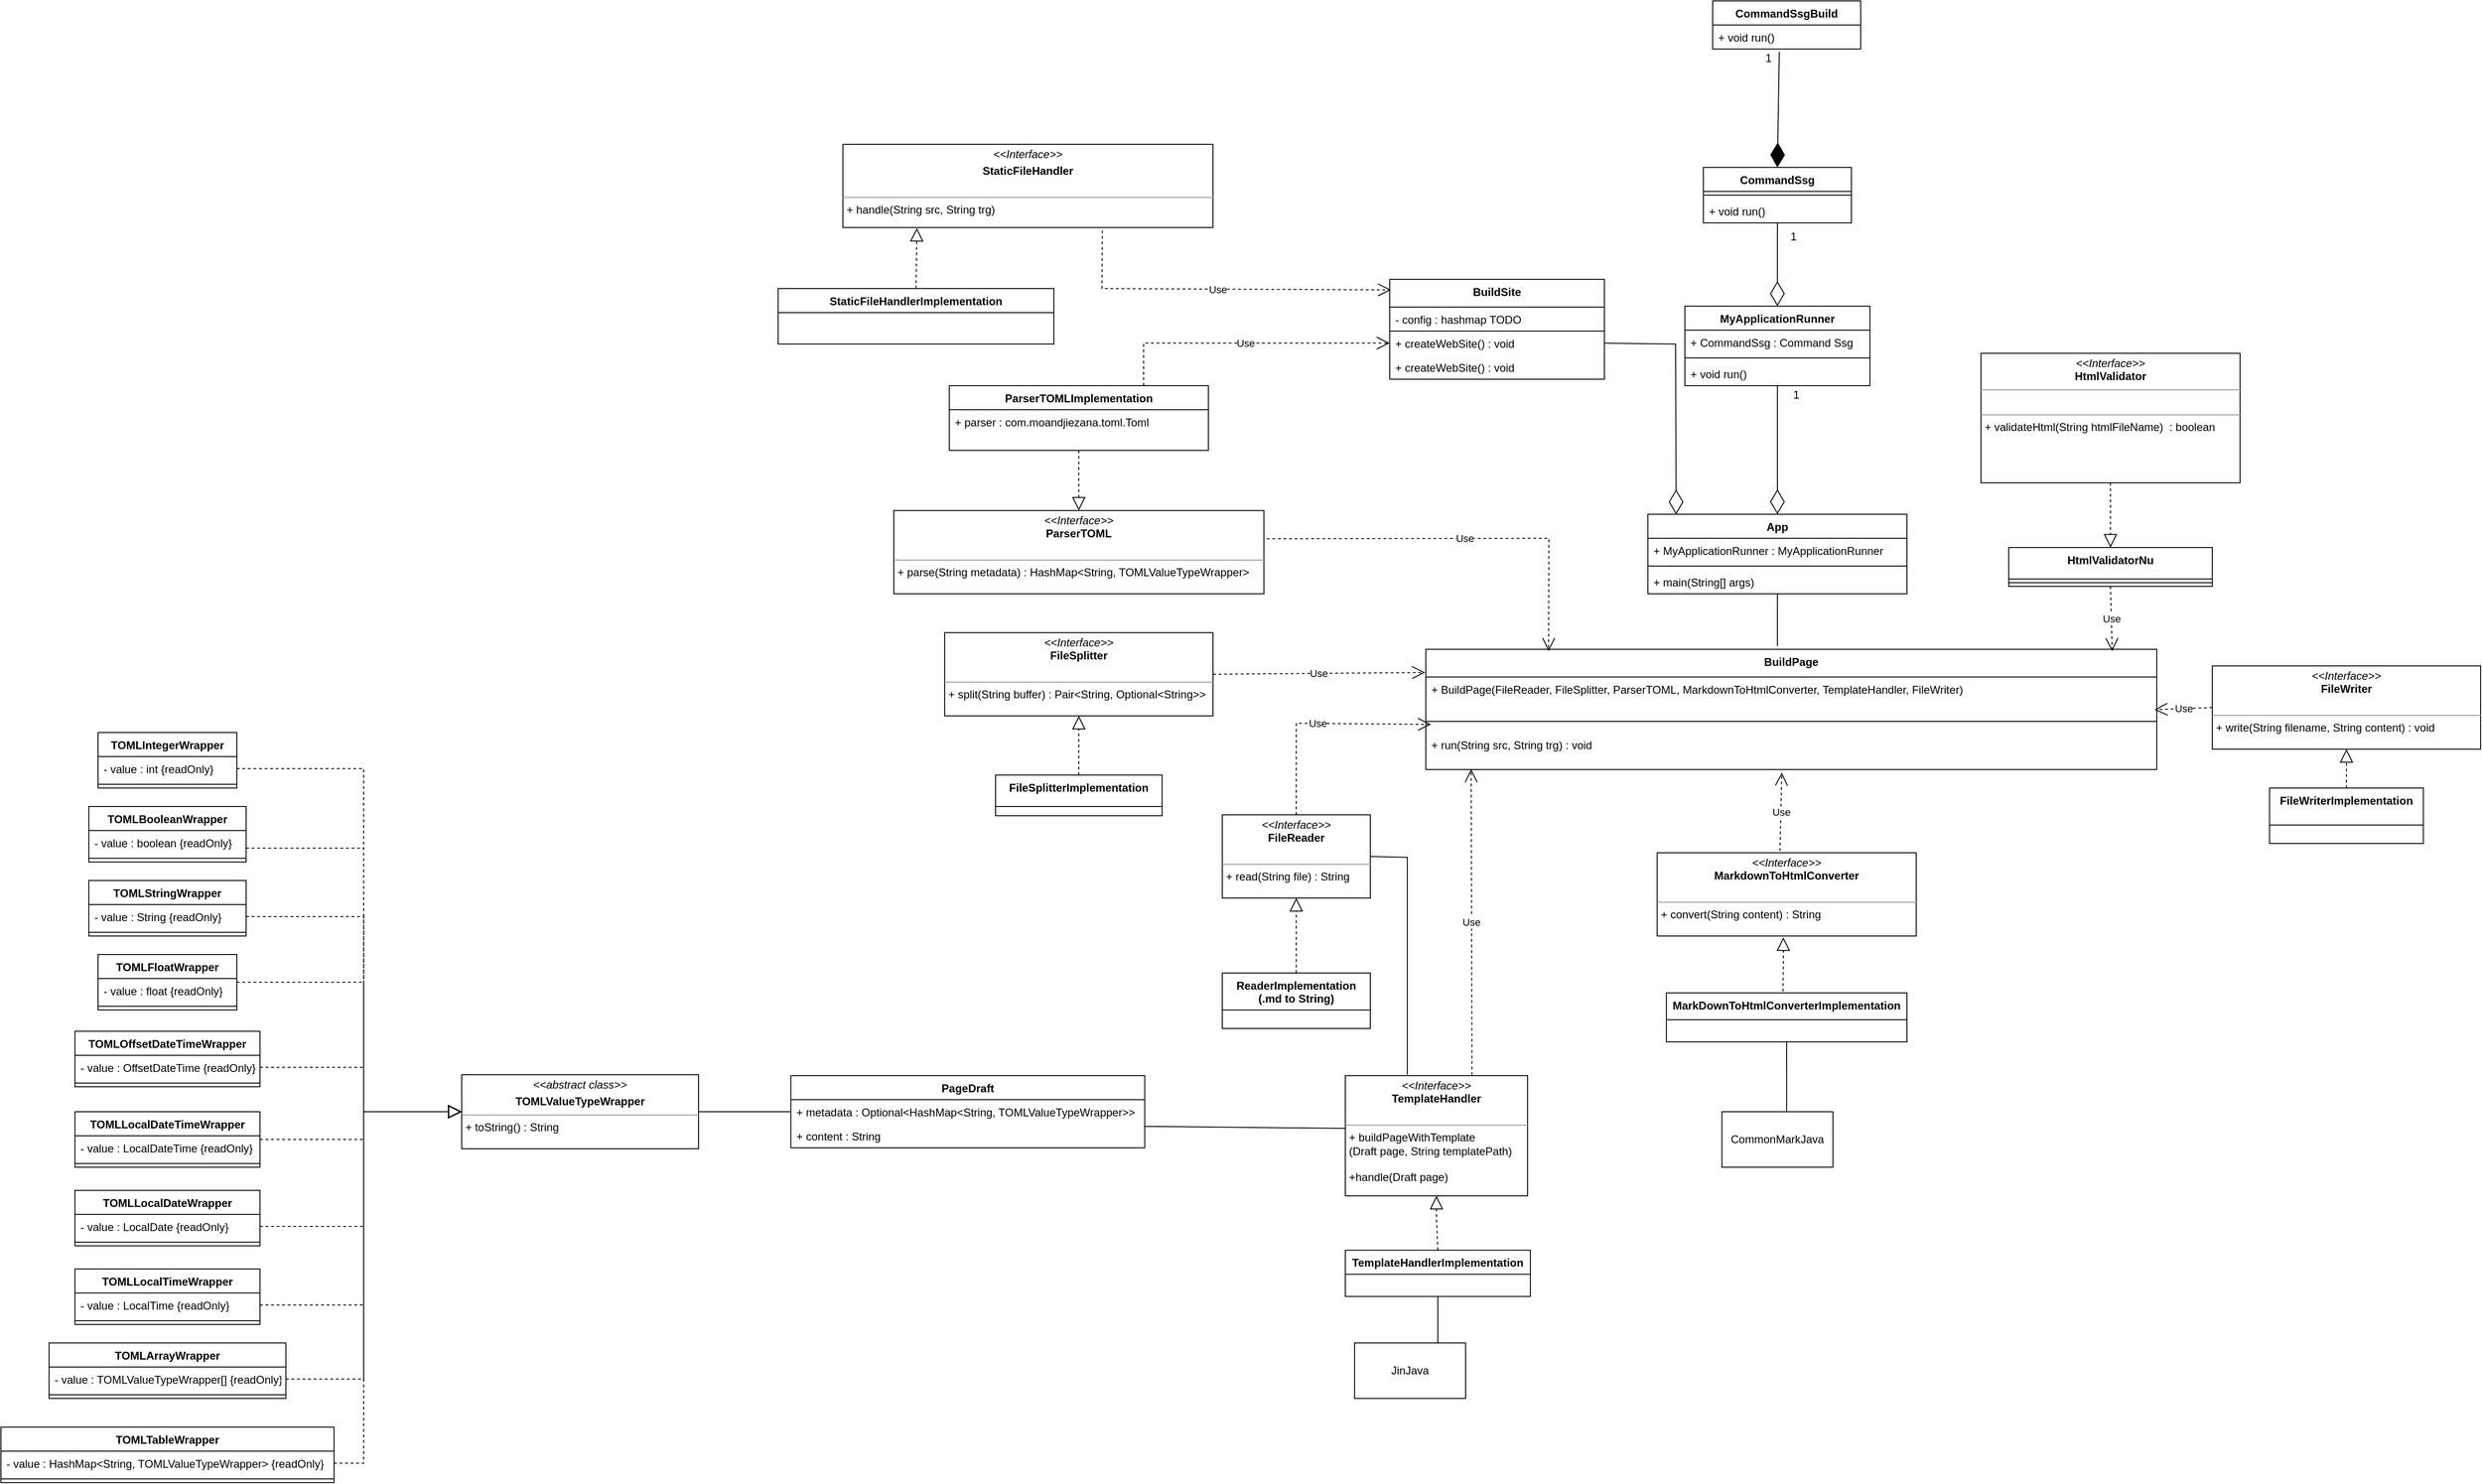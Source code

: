 <mxfile version="17.1.3" type="device"><diagram id="C5RBs43oDa-KdzZeNtuy" name="Page-1"><mxGraphModel dx="4208" dy="824" grid="1" gridSize="10" guides="1" tooltips="1" connect="1" arrows="1" fold="1" page="1" pageScale="1" pageWidth="827" pageHeight="1169" math="0" shadow="0"><root><mxCell id="WIyWlLk6GJQsqaUBKTNV-0"/><mxCell id="WIyWlLk6GJQsqaUBKTNV-1" parent="WIyWlLk6GJQsqaUBKTNV-0"/><mxCell id="Euv5FTGMGoeCmCC9BLUQ-39" value="PageDraft" style="swimlane;fontStyle=1;align=center;verticalAlign=top;childLayout=stackLayout;horizontal=1;startSize=26;horizontalStack=0;resizeParent=1;resizeParentMax=0;resizeLast=0;collapsible=1;marginBottom=0;" parent="WIyWlLk6GJQsqaUBKTNV-1" vertex="1"><mxGeometry x="-1426.25" y="1451" width="382.5" height="78" as="geometry"/></mxCell><mxCell id="Euv5FTGMGoeCmCC9BLUQ-40" value="+ metadata : Optional&lt;HashMap&lt;String, TOMLValueTypeWrapper&gt;&gt;" style="text;strokeColor=none;fillColor=none;align=left;verticalAlign=top;spacingLeft=4;spacingRight=4;overflow=hidden;rotatable=0;points=[[0,0.5],[1,0.5]];portConstraint=eastwest;" parent="Euv5FTGMGoeCmCC9BLUQ-39" vertex="1"><mxGeometry y="26" width="382.5" height="26" as="geometry"/></mxCell><mxCell id="r9jhjuThQ6lRV7srfNG6-14" value="+ content : String" style="text;strokeColor=none;fillColor=none;align=left;verticalAlign=top;spacingLeft=4;spacingRight=4;overflow=hidden;rotatable=0;points=[[0,0.5],[1,0.5]];portConstraint=eastwest;" parent="Euv5FTGMGoeCmCC9BLUQ-39" vertex="1"><mxGeometry y="52" width="382.5" height="26" as="geometry"/></mxCell><mxCell id="MrlyEkwSPpnw7KbCR2fh-4" value="CommandSsg" style="swimlane;fontStyle=1;align=center;verticalAlign=top;childLayout=stackLayout;horizontal=1;startSize=26;horizontalStack=0;resizeParent=1;resizeParentMax=0;resizeLast=0;collapsible=1;marginBottom=0;" parent="WIyWlLk6GJQsqaUBKTNV-1" vertex="1"><mxGeometry x="-440" y="469" width="160" height="60" as="geometry"/></mxCell><mxCell id="MrlyEkwSPpnw7KbCR2fh-6" value="" style="line;strokeWidth=1;fillColor=none;align=left;verticalAlign=middle;spacingTop=-1;spacingLeft=3;spacingRight=3;rotatable=0;labelPosition=right;points=[];portConstraint=eastwest;" parent="MrlyEkwSPpnw7KbCR2fh-4" vertex="1"><mxGeometry y="26" width="160" height="8" as="geometry"/></mxCell><mxCell id="MrlyEkwSPpnw7KbCR2fh-7" value="+ void run()" style="text;strokeColor=none;fillColor=none;align=left;verticalAlign=top;spacingLeft=4;spacingRight=4;overflow=hidden;rotatable=0;points=[[0,0.5],[1,0.5]];portConstraint=eastwest;" parent="MrlyEkwSPpnw7KbCR2fh-4" vertex="1"><mxGeometry y="34" width="160" height="26" as="geometry"/></mxCell><mxCell id="MrlyEkwSPpnw7KbCR2fh-8" value="MyApplicationRunner" style="swimlane;fontStyle=1;align=center;verticalAlign=top;childLayout=stackLayout;horizontal=1;startSize=26;horizontalStack=0;resizeParent=1;resizeParentMax=0;resizeLast=0;collapsible=1;marginBottom=0;" parent="WIyWlLk6GJQsqaUBKTNV-1" vertex="1"><mxGeometry x="-460" y="619" width="200" height="86" as="geometry"/></mxCell><mxCell id="MrlyEkwSPpnw7KbCR2fh-9" value="+ CommandSsg : Command Ssg" style="text;strokeColor=none;fillColor=none;align=left;verticalAlign=top;spacingLeft=4;spacingRight=4;overflow=hidden;rotatable=0;points=[[0,0.5],[1,0.5]];portConstraint=eastwest;" parent="MrlyEkwSPpnw7KbCR2fh-8" vertex="1"><mxGeometry y="26" width="200" height="26" as="geometry"/></mxCell><mxCell id="MrlyEkwSPpnw7KbCR2fh-10" value="" style="line;strokeWidth=1;fillColor=none;align=left;verticalAlign=middle;spacingTop=-1;spacingLeft=3;spacingRight=3;rotatable=0;labelPosition=right;points=[];portConstraint=eastwest;" parent="MrlyEkwSPpnw7KbCR2fh-8" vertex="1"><mxGeometry y="52" width="200" height="8" as="geometry"/></mxCell><mxCell id="MrlyEkwSPpnw7KbCR2fh-11" value="+ void run()" style="text;strokeColor=none;fillColor=none;align=left;verticalAlign=top;spacingLeft=4;spacingRight=4;overflow=hidden;rotatable=0;points=[[0,0.5],[1,0.5]];portConstraint=eastwest;" parent="MrlyEkwSPpnw7KbCR2fh-8" vertex="1"><mxGeometry y="60" width="200" height="26" as="geometry"/></mxCell><mxCell id="MrlyEkwSPpnw7KbCR2fh-20" value="App" style="swimlane;fontStyle=1;align=center;verticalAlign=top;childLayout=stackLayout;horizontal=1;startSize=26;horizontalStack=0;resizeParent=1;resizeParentMax=0;resizeLast=0;collapsible=1;marginBottom=0;" parent="WIyWlLk6GJQsqaUBKTNV-1" vertex="1"><mxGeometry x="-500" y="844" width="280" height="86" as="geometry"/></mxCell><mxCell id="MrlyEkwSPpnw7KbCR2fh-21" value="+ MyApplicationRunner : MyApplicationRunner" style="text;strokeColor=none;fillColor=none;align=left;verticalAlign=top;spacingLeft=4;spacingRight=4;overflow=hidden;rotatable=0;points=[[0,0.5],[1,0.5]];portConstraint=eastwest;" parent="MrlyEkwSPpnw7KbCR2fh-20" vertex="1"><mxGeometry y="26" width="280" height="26" as="geometry"/></mxCell><mxCell id="MrlyEkwSPpnw7KbCR2fh-22" value="" style="line;strokeWidth=1;fillColor=none;align=left;verticalAlign=middle;spacingTop=-1;spacingLeft=3;spacingRight=3;rotatable=0;labelPosition=right;points=[];portConstraint=eastwest;" parent="MrlyEkwSPpnw7KbCR2fh-20" vertex="1"><mxGeometry y="52" width="280" height="8" as="geometry"/></mxCell><mxCell id="MrlyEkwSPpnw7KbCR2fh-23" value="+ main(String[] args)" style="text;strokeColor=none;fillColor=none;align=left;verticalAlign=top;spacingLeft=4;spacingRight=4;overflow=hidden;rotatable=0;points=[[0,0.5],[1,0.5]];portConstraint=eastwest;" parent="MrlyEkwSPpnw7KbCR2fh-20" vertex="1"><mxGeometry y="60" width="280" height="26" as="geometry"/></mxCell><mxCell id="uQvU2TX0XXE7Rk7FS6tQ-8" value="ReaderImplementation&#10;(.md to String)&#10;" style="swimlane;fontStyle=1;align=center;verticalAlign=top;childLayout=stackLayout;horizontal=1;startSize=40;horizontalStack=0;resizeParent=1;resizeParentMax=0;resizeLast=0;collapsible=1;marginBottom=0;" parent="WIyWlLk6GJQsqaUBKTNV-1" vertex="1"><mxGeometry x="-960" y="1340" width="160" height="60" as="geometry"/></mxCell><mxCell id="uQvU2TX0XXE7Rk7FS6tQ-14" value="BuildPage" style="swimlane;fontStyle=1;align=center;verticalAlign=top;childLayout=stackLayout;horizontal=1;startSize=30;horizontalStack=0;resizeParent=1;resizeParentMax=0;resizeLast=0;collapsible=1;marginBottom=0;" parent="WIyWlLk6GJQsqaUBKTNV-1" vertex="1"><mxGeometry x="-740" y="990" width="790" height="130" as="geometry"/></mxCell><mxCell id="uQvU2TX0XXE7Rk7FS6tQ-15" value="+ BuildPage(FileReader, FileSplitter, ParserTOML, MarkdownToHtmlConverter, TemplateHandler, FileWriter)" style="text;strokeColor=none;fillColor=none;align=left;verticalAlign=top;spacingLeft=4;spacingRight=4;overflow=hidden;rotatable=0;points=[[0,0.5],[1,0.5]];portConstraint=eastwest;" parent="uQvU2TX0XXE7Rk7FS6tQ-14" vertex="1"><mxGeometry y="30" width="790" height="36" as="geometry"/></mxCell><mxCell id="uQvU2TX0XXE7Rk7FS6tQ-16" value="" style="line;strokeWidth=1;fillColor=none;align=left;verticalAlign=middle;spacingTop=-1;spacingLeft=3;spacingRight=3;rotatable=0;labelPosition=right;points=[];portConstraint=eastwest;" parent="uQvU2TX0XXE7Rk7FS6tQ-14" vertex="1"><mxGeometry y="66" width="790" height="24" as="geometry"/></mxCell><mxCell id="uQvU2TX0XXE7Rk7FS6tQ-17" value="+ run(String src, String trg) : void " style="text;strokeColor=none;fillColor=none;align=left;verticalAlign=top;spacingLeft=4;spacingRight=4;overflow=hidden;rotatable=0;points=[[0,0.5],[1,0.5]];portConstraint=eastwest;" parent="uQvU2TX0XXE7Rk7FS6tQ-14" vertex="1"><mxGeometry y="90" width="790" height="40" as="geometry"/></mxCell><mxCell id="uQvU2TX0XXE7Rk7FS6tQ-28" value="&lt;p style=&quot;margin: 0px ; margin-top: 4px ; text-align: center&quot;&gt;&lt;i&gt;&amp;lt;&amp;lt;Interface&amp;gt;&amp;gt;&lt;/i&gt;&lt;br&gt;&lt;b&gt;FileReader&lt;/b&gt;&lt;br&gt;&lt;/p&gt;&lt;br&gt;&lt;hr size=&quot;1&quot;&gt;&lt;p style=&quot;margin: 0px ; margin-left: 4px&quot;&gt;+ read(String file) : String&lt;br&gt;&lt;/p&gt;" style="verticalAlign=top;align=left;overflow=fill;fontSize=12;fontFamily=Helvetica;html=1;" parent="WIyWlLk6GJQsqaUBKTNV-1" vertex="1"><mxGeometry x="-960" y="1169" width="160" height="90" as="geometry"/></mxCell><mxCell id="uQvU2TX0XXE7Rk7FS6tQ-34" value="" style="endArrow=none;html=1;rounded=0;entryX=0.481;entryY=-0.028;entryDx=0;entryDy=0;exitX=0.5;exitY=1;exitDx=0;exitDy=0;entryPerimeter=0;" parent="WIyWlLk6GJQsqaUBKTNV-1" source="MrlyEkwSPpnw7KbCR2fh-20" target="uQvU2TX0XXE7Rk7FS6tQ-14" edge="1"><mxGeometry width="50" height="50" relative="1" as="geometry"><mxPoint x="-180" y="940" as="sourcePoint"/><mxPoint x="-393.84" y="920.002" as="targetPoint"/></mxGeometry></mxCell><mxCell id="uQvU2TX0XXE7Rk7FS6tQ-40" value="&lt;p style=&quot;margin: 0px ; margin-top: 4px ; text-align: center&quot;&gt;&lt;i&gt;&amp;lt;&amp;lt;Interface&lt;/i&gt;&lt;i&gt;&amp;gt;&amp;gt;&lt;/i&gt;&lt;br&gt;&lt;b&gt;FileWriter&lt;/b&gt;&lt;br&gt;&lt;/p&gt;&lt;br&gt;&lt;hr size=&quot;1&quot;&gt;&lt;p style=&quot;margin: 0px ; margin-left: 4px&quot;&gt;+ write(String filename, String content) : void&lt;br&gt;&lt;/p&gt;" style="verticalAlign=top;align=left;overflow=fill;fontSize=12;fontFamily=Helvetica;html=1;" parent="WIyWlLk6GJQsqaUBKTNV-1" vertex="1"><mxGeometry x="110" y="1008" width="290" height="90" as="geometry"/></mxCell><mxCell id="uQvU2TX0XXE7Rk7FS6tQ-41" value="FileWriterImplementation&#10;" style="swimlane;fontStyle=1;align=center;verticalAlign=top;childLayout=stackLayout;horizontal=1;startSize=40;horizontalStack=0;resizeParent=1;resizeParentMax=0;resizeLast=0;collapsible=1;marginBottom=0;" parent="WIyWlLk6GJQsqaUBKTNV-1" vertex="1"><mxGeometry x="171.88" y="1140" width="166.25" height="60" as="geometry"/></mxCell><mxCell id="uQvU2TX0XXE7Rk7FS6tQ-48" value="" style="endArrow=block;dashed=1;endFill=0;endSize=12;html=1;rounded=0;exitX=0.5;exitY=0;exitDx=0;exitDy=0;entryX=0.5;entryY=1;entryDx=0;entryDy=0;" parent="WIyWlLk6GJQsqaUBKTNV-1" source="uQvU2TX0XXE7Rk7FS6tQ-8" target="uQvU2TX0XXE7Rk7FS6tQ-28" edge="1"><mxGeometry width="160" relative="1" as="geometry"><mxPoint x="-759" y="1310" as="sourcePoint"/><mxPoint x="-760" y="1260" as="targetPoint"/></mxGeometry></mxCell><mxCell id="uQvU2TX0XXE7Rk7FS6tQ-49" value="" style="endArrow=block;dashed=1;endFill=0;endSize=12;html=1;rounded=0;exitX=0.5;exitY=0;exitDx=0;exitDy=0;entryX=0.5;entryY=1;entryDx=0;entryDy=0;" parent="WIyWlLk6GJQsqaUBKTNV-1" source="uQvU2TX0XXE7Rk7FS6tQ-41" target="uQvU2TX0XXE7Rk7FS6tQ-40" edge="1"><mxGeometry width="160" relative="1" as="geometry"><mxPoint x="190" y="1264" as="sourcePoint"/><mxPoint x="190" y="1214" as="targetPoint"/></mxGeometry></mxCell><mxCell id="uQvU2TX0XXE7Rk7FS6tQ-51" value="CommandSsgBuild" style="swimlane;fontStyle=1;align=center;verticalAlign=top;childLayout=stackLayout;horizontal=1;startSize=26;horizontalStack=0;resizeParent=1;resizeParentMax=0;resizeLast=0;collapsible=1;marginBottom=0;" parent="WIyWlLk6GJQsqaUBKTNV-1" vertex="1"><mxGeometry x="-430" y="289" width="160" height="52" as="geometry"/></mxCell><mxCell id="uQvU2TX0XXE7Rk7FS6tQ-53" value="+ void run()" style="text;strokeColor=none;fillColor=none;align=left;verticalAlign=top;spacingLeft=4;spacingRight=4;overflow=hidden;rotatable=0;points=[[0,0.5],[1,0.5]];portConstraint=eastwest;" parent="uQvU2TX0XXE7Rk7FS6tQ-51" vertex="1"><mxGeometry y="26" width="160" height="26" as="geometry"/></mxCell><mxCell id="uQvU2TX0XXE7Rk7FS6tQ-59" value="&lt;p style=&quot;margin: 0px ; margin-top: 4px ; text-align: center&quot;&gt;&lt;i&gt;&amp;lt;&amp;lt;Interface&amp;gt;&amp;gt;&lt;/i&gt;&lt;br&gt;&lt;b&gt;ParserTOML&lt;/b&gt;&lt;br&gt;&lt;/p&gt;&lt;br&gt;&lt;hr size=&quot;1&quot;&gt;&lt;p style=&quot;margin: 0px ; margin-left: 4px&quot;&gt;+ parse(String metadata) : HashMap&amp;lt;String, TOMLValueTypeWrapper&amp;gt;&lt;/p&gt;" style="verticalAlign=top;align=left;overflow=fill;fontSize=12;fontFamily=Helvetica;html=1;" parent="WIyWlLk6GJQsqaUBKTNV-1" vertex="1"><mxGeometry x="-1315" y="840" width="400" height="90" as="geometry"/></mxCell><mxCell id="uQvU2TX0XXE7Rk7FS6tQ-60" value="ParserTOMLImplementation" style="swimlane;fontStyle=1;align=center;verticalAlign=top;childLayout=stackLayout;horizontal=1;startSize=26;horizontalStack=0;resizeParent=1;resizeParentMax=0;resizeLast=0;collapsible=1;marginBottom=0;" parent="WIyWlLk6GJQsqaUBKTNV-1" vertex="1"><mxGeometry x="-1255" y="705" width="280" height="70" as="geometry"/></mxCell><mxCell id="uQvU2TX0XXE7Rk7FS6tQ-61" value="+ parser : com.moandjiezana.toml.Toml" style="text;strokeColor=none;fillColor=none;align=left;verticalAlign=top;spacingLeft=4;spacingRight=4;overflow=hidden;rotatable=0;points=[[0,0.5],[1,0.5]];portConstraint=eastwest;" parent="uQvU2TX0XXE7Rk7FS6tQ-60" vertex="1"><mxGeometry y="26" width="280" height="44" as="geometry"/></mxCell><mxCell id="uQvU2TX0XXE7Rk7FS6tQ-64" value="" style="endArrow=block;dashed=1;endFill=0;endSize=12;html=1;rounded=0;entryX=0.5;entryY=0;entryDx=0;entryDy=0;exitX=0.5;exitY=1;exitDx=0;exitDy=0;" parent="WIyWlLk6GJQsqaUBKTNV-1" source="uQvU2TX0XXE7Rk7FS6tQ-60" target="uQvU2TX0XXE7Rk7FS6tQ-59" edge="1"><mxGeometry width="160" relative="1" as="geometry"><mxPoint x="-1115" y="730" as="sourcePoint"/><mxPoint x="-1115" y="974" as="targetPoint"/></mxGeometry></mxCell><mxCell id="uQvU2TX0XXE7Rk7FS6tQ-85" value="" style="group" parent="WIyWlLk6GJQsqaUBKTNV-1" vertex="1" connectable="0"><mxGeometry x="-350" y="705" width="20" height="20" as="geometry"/></mxCell><mxCell id="MrlyEkwSPpnw7KbCR2fh-16" value="" style="endArrow=diamondThin;endFill=0;endSize=24;html=1;rounded=0;entryX=0.5;entryY=0;entryDx=0;entryDy=0;exitX=0.5;exitY=1;exitDx=0;exitDy=0;" parent="uQvU2TX0XXE7Rk7FS6tQ-85" source="MrlyEkwSPpnw7KbCR2fh-8" target="MrlyEkwSPpnw7KbCR2fh-20" edge="1"><mxGeometry width="160" relative="1" as="geometry"><mxPoint x="-60" y="-175" as="sourcePoint"/><mxPoint x="-9.04" y="-259" as="targetPoint"/></mxGeometry></mxCell><mxCell id="uQvU2TX0XXE7Rk7FS6tQ-76" value="" style="group" parent="uQvU2TX0XXE7Rk7FS6tQ-85" vertex="1" connectable="0"><mxGeometry width="20" height="20" as="geometry"/></mxCell><mxCell id="uQvU2TX0XXE7Rk7FS6tQ-78" value="1" style="text;html=1;align=center;verticalAlign=middle;resizable=0;points=[];autosize=1;strokeColor=none;fillColor=none;" parent="uQvU2TX0XXE7Rk7FS6tQ-76" vertex="1"><mxGeometry width="20" height="20" as="geometry"/></mxCell><mxCell id="uQvU2TX0XXE7Rk7FS6tQ-94" value="" style="group" parent="WIyWlLk6GJQsqaUBKTNV-1" vertex="1" connectable="0"><mxGeometry x="-353" y="534" width="20" height="20" as="geometry"/></mxCell><mxCell id="MrlyEkwSPpnw7KbCR2fh-18" value="" style="endArrow=diamondThin;endFill=0;endSize=24;html=1;rounded=0;entryX=0.5;entryY=0;entryDx=0;entryDy=0;exitX=0.5;exitY=1;exitDx=0;exitDy=0;" parent="uQvU2TX0XXE7Rk7FS6tQ-94" source="MrlyEkwSPpnw7KbCR2fh-4" target="MrlyEkwSPpnw7KbCR2fh-8" edge="1"><mxGeometry width="160" relative="1" as="geometry"><mxPoint x="-47.5" y="370" as="sourcePoint"/><mxPoint x="-46.54" y="180" as="targetPoint"/></mxGeometry></mxCell><mxCell id="uQvU2TX0XXE7Rk7FS6tQ-87" value="" style="group" parent="uQvU2TX0XXE7Rk7FS6tQ-94" vertex="1" connectable="0"><mxGeometry width="20" height="20" as="geometry"/></mxCell><mxCell id="uQvU2TX0XXE7Rk7FS6tQ-89" value="" style="group" parent="uQvU2TX0XXE7Rk7FS6tQ-87" vertex="1" connectable="0"><mxGeometry width="20" height="20" as="geometry"/></mxCell><mxCell id="uQvU2TX0XXE7Rk7FS6tQ-90" value="1" style="text;html=1;align=center;verticalAlign=middle;resizable=0;points=[];autosize=1;strokeColor=none;fillColor=none;" parent="uQvU2TX0XXE7Rk7FS6tQ-89" vertex="1"><mxGeometry width="20" height="20" as="geometry"/></mxCell><mxCell id="uQvU2TX0XXE7Rk7FS6tQ-99" value="" style="group" parent="WIyWlLk6GJQsqaUBKTNV-1" vertex="1" connectable="0"><mxGeometry x="-380" y="341" width="147" height="45" as="geometry"/></mxCell><mxCell id="uQvU2TX0XXE7Rk7FS6tQ-95" value="" style="group" parent="uQvU2TX0XXE7Rk7FS6tQ-99" vertex="1" connectable="0"><mxGeometry width="20" height="20" as="geometry"/></mxCell><mxCell id="uQvU2TX0XXE7Rk7FS6tQ-96" value="" style="group" parent="uQvU2TX0XXE7Rk7FS6tQ-95" vertex="1" connectable="0"><mxGeometry width="20" height="20" as="geometry"/></mxCell><mxCell id="uQvU2TX0XXE7Rk7FS6tQ-97" value="1" style="text;html=1;align=center;verticalAlign=middle;resizable=0;points=[];autosize=1;strokeColor=none;fillColor=none;" parent="uQvU2TX0XXE7Rk7FS6tQ-96" vertex="1"><mxGeometry width="20" height="20" as="geometry"/></mxCell><mxCell id="uQvU2TX0XXE7Rk7FS6tQ-102" value="TOMLIntegerWrapper" style="swimlane;fontStyle=1;align=center;verticalAlign=top;childLayout=stackLayout;horizontal=1;startSize=26;horizontalStack=0;resizeParent=1;resizeParentMax=0;resizeLast=0;collapsible=1;marginBottom=0;" parent="WIyWlLk6GJQsqaUBKTNV-1" vertex="1"><mxGeometry x="-2175" y="1080" width="150" height="60" as="geometry"/></mxCell><mxCell id="uQvU2TX0XXE7Rk7FS6tQ-103" value="- value : int {readOnly}" style="text;strokeColor=none;fillColor=none;align=left;verticalAlign=top;spacingLeft=4;spacingRight=4;overflow=hidden;rotatable=0;points=[[0,0.5],[1,0.5]];portConstraint=eastwest;" parent="uQvU2TX0XXE7Rk7FS6tQ-102" vertex="1"><mxGeometry y="26" width="150" height="26" as="geometry"/></mxCell><mxCell id="uQvU2TX0XXE7Rk7FS6tQ-104" value="" style="line;strokeWidth=1;fillColor=none;align=left;verticalAlign=middle;spacingTop=-1;spacingLeft=3;spacingRight=3;rotatable=0;labelPosition=right;points=[];portConstraint=eastwest;" parent="uQvU2TX0XXE7Rk7FS6tQ-102" vertex="1"><mxGeometry y="52" width="150" height="8" as="geometry"/></mxCell><mxCell id="uQvU2TX0XXE7Rk7FS6tQ-106" value="" style="endArrow=block;dashed=1;endFill=0;endSize=12;html=1;rounded=0;exitX=1;exitY=0.5;exitDx=0;exitDy=0;entryX=0;entryY=0.5;entryDx=0;entryDy=0;startArrow=none;" parent="WIyWlLk6GJQsqaUBKTNV-1" source="uQvU2TX0XXE7Rk7FS6tQ-103" target="19lrVvyrWLMclkWy6Pyp-0" edge="1"><mxGeometry width="160" relative="1" as="geometry"><mxPoint x="-1453" y="1170" as="sourcePoint"/><mxPoint x="-1849.25" y="1100" as="targetPoint"/><Array as="points"><mxPoint x="-1888" y="1119"/><mxPoint x="-1888" y="1490"/></Array></mxGeometry></mxCell><mxCell id="uQvU2TX0XXE7Rk7FS6tQ-111" value="TOMLStringWrapper" style="swimlane;fontStyle=1;align=center;verticalAlign=top;childLayout=stackLayout;horizontal=1;startSize=26;horizontalStack=0;resizeParent=1;resizeParentMax=0;resizeLast=0;collapsible=1;marginBottom=0;" parent="WIyWlLk6GJQsqaUBKTNV-1" vertex="1"><mxGeometry x="-2185" y="1240" width="170" height="60" as="geometry"/></mxCell><mxCell id="uQvU2TX0XXE7Rk7FS6tQ-112" value="- value : String {readOnly}" style="text;strokeColor=none;fillColor=none;align=left;verticalAlign=top;spacingLeft=4;spacingRight=4;overflow=hidden;rotatable=0;points=[[0,0.5],[1,0.5]];portConstraint=eastwest;" parent="uQvU2TX0XXE7Rk7FS6tQ-111" vertex="1"><mxGeometry y="26" width="170" height="26" as="geometry"/></mxCell><mxCell id="uQvU2TX0XXE7Rk7FS6tQ-113" value="" style="line;strokeWidth=1;fillColor=none;align=left;verticalAlign=middle;spacingTop=-1;spacingLeft=3;spacingRight=3;rotatable=0;labelPosition=right;points=[];portConstraint=eastwest;" parent="uQvU2TX0XXE7Rk7FS6tQ-111" vertex="1"><mxGeometry y="52" width="170" height="8" as="geometry"/></mxCell><mxCell id="uQvU2TX0XXE7Rk7FS6tQ-114" value="TOMLFloatWrapper" style="swimlane;fontStyle=1;align=center;verticalAlign=top;childLayout=stackLayout;horizontal=1;startSize=26;horizontalStack=0;resizeParent=1;resizeParentMax=0;resizeLast=0;collapsible=1;marginBottom=0;" parent="WIyWlLk6GJQsqaUBKTNV-1" vertex="1"><mxGeometry x="-2175" y="1320" width="150" height="60" as="geometry"/></mxCell><mxCell id="uQvU2TX0XXE7Rk7FS6tQ-115" value="- value : float {readOnly}" style="text;strokeColor=none;fillColor=none;align=left;verticalAlign=top;spacingLeft=4;spacingRight=4;overflow=hidden;rotatable=0;points=[[0,0.5],[1,0.5]];portConstraint=eastwest;" parent="uQvU2TX0XXE7Rk7FS6tQ-114" vertex="1"><mxGeometry y="26" width="150" height="26" as="geometry"/></mxCell><mxCell id="uQvU2TX0XXE7Rk7FS6tQ-116" value="" style="line;strokeWidth=1;fillColor=none;align=left;verticalAlign=middle;spacingTop=-1;spacingLeft=3;spacingRight=3;rotatable=0;labelPosition=right;points=[];portConstraint=eastwest;" parent="uQvU2TX0XXE7Rk7FS6tQ-114" vertex="1"><mxGeometry y="52" width="150" height="8" as="geometry"/></mxCell><mxCell id="19lrVvyrWLMclkWy6Pyp-1" value="TOMLOffsetDateTimeWrapper" style="swimlane;fontStyle=1;align=center;verticalAlign=top;childLayout=stackLayout;horizontal=1;startSize=26;horizontalStack=0;resizeParent=1;resizeParentMax=0;resizeLast=0;collapsible=1;marginBottom=0;" parent="WIyWlLk6GJQsqaUBKTNV-1" vertex="1"><mxGeometry x="-2200" y="1403" width="200" height="60" as="geometry"/></mxCell><mxCell id="19lrVvyrWLMclkWy6Pyp-2" value="- value : OffsetDateTime {readOnly}" style="text;strokeColor=none;fillColor=none;align=left;verticalAlign=top;spacingLeft=4;spacingRight=4;overflow=hidden;rotatable=0;points=[[0,0.5],[1,0.5]];portConstraint=eastwest;" parent="19lrVvyrWLMclkWy6Pyp-1" vertex="1"><mxGeometry y="26" width="200" height="26" as="geometry"/></mxCell><mxCell id="19lrVvyrWLMclkWy6Pyp-3" value="" style="line;strokeWidth=1;fillColor=none;align=left;verticalAlign=middle;spacingTop=-1;spacingLeft=3;spacingRight=3;rotatable=0;labelPosition=right;points=[];portConstraint=eastwest;" parent="19lrVvyrWLMclkWy6Pyp-1" vertex="1"><mxGeometry y="52" width="200" height="8" as="geometry"/></mxCell><mxCell id="19lrVvyrWLMclkWy6Pyp-4" value="TOMLLocalDateTimeWrapper" style="swimlane;fontStyle=1;align=center;verticalAlign=top;childLayout=stackLayout;horizontal=1;startSize=26;horizontalStack=0;resizeParent=1;resizeParentMax=0;resizeLast=0;collapsible=1;marginBottom=0;" parent="WIyWlLk6GJQsqaUBKTNV-1" vertex="1"><mxGeometry x="-2200" y="1490" width="200" height="60" as="geometry"/></mxCell><mxCell id="19lrVvyrWLMclkWy6Pyp-5" value="- value : LocalDateTime {readOnly}" style="text;strokeColor=none;fillColor=none;align=left;verticalAlign=top;spacingLeft=4;spacingRight=4;overflow=hidden;rotatable=0;points=[[0,0.5],[1,0.5]];portConstraint=eastwest;" parent="19lrVvyrWLMclkWy6Pyp-4" vertex="1"><mxGeometry y="26" width="200" height="26" as="geometry"/></mxCell><mxCell id="19lrVvyrWLMclkWy6Pyp-6" value="" style="line;strokeWidth=1;fillColor=none;align=left;verticalAlign=middle;spacingTop=-1;spacingLeft=3;spacingRight=3;rotatable=0;labelPosition=right;points=[];portConstraint=eastwest;" parent="19lrVvyrWLMclkWy6Pyp-4" vertex="1"><mxGeometry y="52" width="200" height="8" as="geometry"/></mxCell><mxCell id="19lrVvyrWLMclkWy6Pyp-8" value="TOMLLocalTimeWrapper" style="swimlane;fontStyle=1;align=center;verticalAlign=top;childLayout=stackLayout;horizontal=1;startSize=26;horizontalStack=0;resizeParent=1;resizeParentMax=0;resizeLast=0;collapsible=1;marginBottom=0;" parent="WIyWlLk6GJQsqaUBKTNV-1" vertex="1"><mxGeometry x="-2200" y="1660" width="200" height="60" as="geometry"/></mxCell><mxCell id="19lrVvyrWLMclkWy6Pyp-9" value="- value : LocalTime {readOnly}" style="text;strokeColor=none;fillColor=none;align=left;verticalAlign=top;spacingLeft=4;spacingRight=4;overflow=hidden;rotatable=0;points=[[0,0.5],[1,0.5]];portConstraint=eastwest;" parent="19lrVvyrWLMclkWy6Pyp-8" vertex="1"><mxGeometry y="26" width="200" height="26" as="geometry"/></mxCell><mxCell id="19lrVvyrWLMclkWy6Pyp-10" value="" style="line;strokeWidth=1;fillColor=none;align=left;verticalAlign=middle;spacingTop=-1;spacingLeft=3;spacingRight=3;rotatable=0;labelPosition=right;points=[];portConstraint=eastwest;" parent="19lrVvyrWLMclkWy6Pyp-8" vertex="1"><mxGeometry y="52" width="200" height="8" as="geometry"/></mxCell><mxCell id="19lrVvyrWLMclkWy6Pyp-11" value="TOMLLocalDateWrapper" style="swimlane;fontStyle=1;align=center;verticalAlign=top;childLayout=stackLayout;horizontal=1;startSize=26;horizontalStack=0;resizeParent=1;resizeParentMax=0;resizeLast=0;collapsible=1;marginBottom=0;" parent="WIyWlLk6GJQsqaUBKTNV-1" vertex="1"><mxGeometry x="-2200" y="1575" width="200" height="60" as="geometry"/></mxCell><mxCell id="19lrVvyrWLMclkWy6Pyp-12" value="- value : LocalDate {readOnly}" style="text;strokeColor=none;fillColor=none;align=left;verticalAlign=top;spacingLeft=4;spacingRight=4;overflow=hidden;rotatable=0;points=[[0,0.5],[1,0.5]];portConstraint=eastwest;" parent="19lrVvyrWLMclkWy6Pyp-11" vertex="1"><mxGeometry y="26" width="200" height="26" as="geometry"/></mxCell><mxCell id="19lrVvyrWLMclkWy6Pyp-13" value="" style="line;strokeWidth=1;fillColor=none;align=left;verticalAlign=middle;spacingTop=-1;spacingLeft=3;spacingRight=3;rotatable=0;labelPosition=right;points=[];portConstraint=eastwest;" parent="19lrVvyrWLMclkWy6Pyp-11" vertex="1"><mxGeometry y="52" width="200" height="8" as="geometry"/></mxCell><mxCell id="19lrVvyrWLMclkWy6Pyp-14" value="TOMLArrayWrapper" style="swimlane;fontStyle=1;align=center;verticalAlign=top;childLayout=stackLayout;horizontal=1;startSize=26;horizontalStack=0;resizeParent=1;resizeParentMax=0;resizeLast=0;collapsible=1;marginBottom=0;" parent="WIyWlLk6GJQsqaUBKTNV-1" vertex="1"><mxGeometry x="-2228" y="1740" width="256" height="60" as="geometry"/></mxCell><mxCell id="19lrVvyrWLMclkWy6Pyp-15" value="- value : TOMLValueTypeWrapper[] {readOnly}" style="text;strokeColor=none;fillColor=none;align=left;verticalAlign=top;spacingLeft=4;spacingRight=4;overflow=hidden;rotatable=0;points=[[0,0.5],[1,0.5]];portConstraint=eastwest;" parent="19lrVvyrWLMclkWy6Pyp-14" vertex="1"><mxGeometry y="26" width="256" height="26" as="geometry"/></mxCell><mxCell id="19lrVvyrWLMclkWy6Pyp-16" value="" style="line;strokeWidth=1;fillColor=none;align=left;verticalAlign=middle;spacingTop=-1;spacingLeft=3;spacingRight=3;rotatable=0;labelPosition=right;points=[];portConstraint=eastwest;" parent="19lrVvyrWLMclkWy6Pyp-14" vertex="1"><mxGeometry y="52" width="256" height="8" as="geometry"/></mxCell><mxCell id="19lrVvyrWLMclkWy6Pyp-20" value="TOMLTableWrapper" style="swimlane;fontStyle=1;align=center;verticalAlign=top;childLayout=stackLayout;horizontal=1;startSize=26;horizontalStack=0;resizeParent=1;resizeParentMax=0;resizeLast=0;collapsible=1;marginBottom=0;" parent="WIyWlLk6GJQsqaUBKTNV-1" vertex="1"><mxGeometry x="-2280" y="1831" width="360" height="60" as="geometry"/></mxCell><mxCell id="19lrVvyrWLMclkWy6Pyp-21" value="- value : HashMap&lt;String, TOMLValueTypeWrapper&gt; {readOnly}" style="text;strokeColor=none;fillColor=none;align=left;verticalAlign=top;spacingLeft=4;spacingRight=4;overflow=hidden;rotatable=0;points=[[0,0.5],[1,0.5]];portConstraint=eastwest;" parent="19lrVvyrWLMclkWy6Pyp-20" vertex="1"><mxGeometry y="26" width="360" height="26" as="geometry"/></mxCell><mxCell id="19lrVvyrWLMclkWy6Pyp-22" value="" style="line;strokeWidth=1;fillColor=none;align=left;verticalAlign=middle;spacingTop=-1;spacingLeft=3;spacingRight=3;rotatable=0;labelPosition=right;points=[];portConstraint=eastwest;" parent="19lrVvyrWLMclkWy6Pyp-20" vertex="1"><mxGeometry y="52" width="360" height="8" as="geometry"/></mxCell><mxCell id="19lrVvyrWLMclkWy6Pyp-0" value="&lt;p style=&quot;margin: 4px 0px 0px&quot; align=&quot;center&quot;&gt;&lt;i&gt;&amp;lt;&amp;lt;&lt;/i&gt;&lt;i&gt;&lt;i&gt;abstract class&lt;/i&gt;&amp;gt;&amp;gt;&lt;/i&gt;&lt;b&gt;&lt;br&gt;&lt;/b&gt;&lt;/p&gt;&lt;p style=&quot;margin: 4px 0px 0px&quot; align=&quot;center&quot;&gt;&lt;b&gt;TOMLValueTypeWrapper&lt;/b&gt;&lt;br&gt;&lt;/p&gt;&lt;hr size=&quot;1&quot;&gt;&lt;p style=&quot;margin: 0px ; margin-left: 4px&quot;&gt;+ toString() : String&lt;br&gt;&lt;/p&gt;" style="verticalAlign=top;align=left;overflow=fill;fontSize=12;fontFamily=Helvetica;html=1;" parent="WIyWlLk6GJQsqaUBKTNV-1" vertex="1"><mxGeometry x="-1782" y="1450" width="256" height="80" as="geometry"/></mxCell><mxCell id="uQvU2TX0XXE7Rk7FS6tQ-107" value="TOMLBooleanWrapper" style="swimlane;fontStyle=1;align=center;verticalAlign=top;childLayout=stackLayout;horizontal=1;startSize=26;horizontalStack=0;resizeParent=1;resizeParentMax=0;resizeLast=0;collapsible=1;marginBottom=0;" parent="WIyWlLk6GJQsqaUBKTNV-1" vertex="1"><mxGeometry x="-2185" y="1160" width="170" height="60" as="geometry"/></mxCell><mxCell id="uQvU2TX0XXE7Rk7FS6tQ-108" value="- value : boolean {readOnly}" style="text;strokeColor=none;fillColor=none;align=left;verticalAlign=top;spacingLeft=4;spacingRight=4;overflow=hidden;rotatable=0;points=[[0,0.5],[1,0.5]];portConstraint=eastwest;" parent="uQvU2TX0XXE7Rk7FS6tQ-107" vertex="1"><mxGeometry y="26" width="170" height="26" as="geometry"/></mxCell><mxCell id="uQvU2TX0XXE7Rk7FS6tQ-109" value="" style="line;strokeWidth=1;fillColor=none;align=left;verticalAlign=middle;spacingTop=-1;spacingLeft=3;spacingRight=3;rotatable=0;labelPosition=right;points=[];portConstraint=eastwest;" parent="uQvU2TX0XXE7Rk7FS6tQ-107" vertex="1"><mxGeometry y="52" width="170" height="8" as="geometry"/></mxCell><mxCell id="19lrVvyrWLMclkWy6Pyp-26" value="" style="endArrow=block;dashed=1;endFill=0;endSize=12;html=1;rounded=0;exitX=1;exitY=0.75;exitDx=0;exitDy=0;entryX=0;entryY=0.5;entryDx=0;entryDy=0;startArrow=none;" parent="WIyWlLk6GJQsqaUBKTNV-1" source="uQvU2TX0XXE7Rk7FS6tQ-107" target="19lrVvyrWLMclkWy6Pyp-0" edge="1"><mxGeometry width="160" relative="1" as="geometry"><mxPoint x="-1992" y="1129" as="sourcePoint"/><mxPoint x="-1772" y="1500" as="targetPoint"/><Array as="points"><mxPoint x="-1888" y="1205"/><mxPoint x="-1888" y="1490"/></Array></mxGeometry></mxCell><mxCell id="19lrVvyrWLMclkWy6Pyp-27" value="" style="endArrow=block;dashed=1;endFill=0;endSize=12;html=1;rounded=0;exitX=1;exitY=0.5;exitDx=0;exitDy=0;startArrow=none;entryX=0;entryY=0.5;entryDx=0;entryDy=0;" parent="WIyWlLk6GJQsqaUBKTNV-1" source="uQvU2TX0XXE7Rk7FS6tQ-112" target="19lrVvyrWLMclkWy6Pyp-0" edge="1"><mxGeometry width="160" relative="1" as="geometry"><mxPoint x="-1982" y="1215" as="sourcePoint"/><mxPoint x="-1778" y="1490" as="targetPoint"/><Array as="points"><mxPoint x="-1888" y="1279"/><mxPoint x="-1888" y="1490"/></Array></mxGeometry></mxCell><mxCell id="19lrVvyrWLMclkWy6Pyp-28" value="" style="endArrow=block;dashed=1;endFill=0;endSize=12;html=1;rounded=0;exitX=1;exitY=0.5;exitDx=0;exitDy=0;startArrow=none;entryX=0;entryY=0.5;entryDx=0;entryDy=0;" parent="WIyWlLk6GJQsqaUBKTNV-1" source="uQvU2TX0XXE7Rk7FS6tQ-114" target="19lrVvyrWLMclkWy6Pyp-0" edge="1"><mxGeometry width="160" relative="1" as="geometry"><mxPoint x="-1982" y="1289" as="sourcePoint"/><mxPoint x="-1772" y="1500" as="targetPoint"/><Array as="points"><mxPoint x="-1888" y="1350"/><mxPoint x="-1888" y="1490"/></Array></mxGeometry></mxCell><mxCell id="19lrVvyrWLMclkWy6Pyp-29" value="" style="endArrow=block;dashed=1;endFill=0;endSize=12;html=1;rounded=0;exitX=1;exitY=0.5;exitDx=0;exitDy=0;startArrow=none;entryX=0;entryY=0.5;entryDx=0;entryDy=0;" parent="WIyWlLk6GJQsqaUBKTNV-1" source="19lrVvyrWLMclkWy6Pyp-2" target="19lrVvyrWLMclkWy6Pyp-0" edge="1"><mxGeometry width="160" relative="1" as="geometry"><mxPoint x="-1992" y="1360" as="sourcePoint"/><mxPoint x="-1772" y="1500" as="targetPoint"/><Array as="points"><mxPoint x="-1888" y="1442"/><mxPoint x="-1888" y="1490"/></Array></mxGeometry></mxCell><mxCell id="19lrVvyrWLMclkWy6Pyp-30" value="" style="endArrow=block;dashed=1;endFill=0;endSize=12;html=1;rounded=0;exitX=1;exitY=0.5;exitDx=0;exitDy=0;startArrow=none;entryX=0;entryY=0.5;entryDx=0;entryDy=0;" parent="WIyWlLk6GJQsqaUBKTNV-1" source="19lrVvyrWLMclkWy6Pyp-4" target="19lrVvyrWLMclkWy6Pyp-0" edge="1"><mxGeometry width="160" relative="1" as="geometry"><mxPoint x="-1967" y="1452" as="sourcePoint"/><mxPoint x="-1772" y="1500" as="targetPoint"/><Array as="points"><mxPoint x="-1888" y="1520"/><mxPoint x="-1888" y="1490"/></Array></mxGeometry></mxCell><mxCell id="19lrVvyrWLMclkWy6Pyp-31" value="" style="endArrow=block;dashed=1;endFill=0;endSize=12;html=1;rounded=0;exitX=1;exitY=0.5;exitDx=0;exitDy=0;startArrow=none;entryX=0;entryY=0.5;entryDx=0;entryDy=0;" parent="WIyWlLk6GJQsqaUBKTNV-1" source="19lrVvyrWLMclkWy6Pyp-12" target="19lrVvyrWLMclkWy6Pyp-0" edge="1"><mxGeometry width="160" relative="1" as="geometry"><mxPoint x="-1967" y="1530" as="sourcePoint"/><mxPoint x="-1772" y="1500" as="targetPoint"/><Array as="points"><mxPoint x="-1888" y="1614"/><mxPoint x="-1888" y="1490"/></Array></mxGeometry></mxCell><mxCell id="19lrVvyrWLMclkWy6Pyp-32" value="" style="endArrow=block;dashed=1;endFill=0;endSize=12;html=1;rounded=0;exitX=1;exitY=0.5;exitDx=0;exitDy=0;startArrow=none;entryX=0;entryY=0.5;entryDx=0;entryDy=0;" parent="WIyWlLk6GJQsqaUBKTNV-1" source="19lrVvyrWLMclkWy6Pyp-9" target="19lrVvyrWLMclkWy6Pyp-0" edge="1"><mxGeometry width="160" relative="1" as="geometry"><mxPoint x="-1967" y="1624" as="sourcePoint"/><mxPoint x="-1772" y="1500" as="targetPoint"/><Array as="points"><mxPoint x="-1888" y="1699"/><mxPoint x="-1888" y="1490"/></Array></mxGeometry></mxCell><mxCell id="19lrVvyrWLMclkWy6Pyp-33" value="" style="endArrow=block;dashed=1;endFill=0;endSize=12;html=1;rounded=0;exitX=1;exitY=0.5;exitDx=0;exitDy=0;startArrow=none;entryX=0;entryY=0.5;entryDx=0;entryDy=0;" parent="WIyWlLk6GJQsqaUBKTNV-1" source="19lrVvyrWLMclkWy6Pyp-15" target="19lrVvyrWLMclkWy6Pyp-0" edge="1"><mxGeometry width="160" relative="1" as="geometry"><mxPoint x="-1967" y="1709" as="sourcePoint"/><mxPoint x="-1772" y="1500" as="targetPoint"/><Array as="points"><mxPoint x="-1888" y="1779"/><mxPoint x="-1888" y="1490"/></Array></mxGeometry></mxCell><mxCell id="19lrVvyrWLMclkWy6Pyp-34" value="" style="endArrow=block;dashed=1;endFill=0;endSize=12;html=1;rounded=0;exitX=1;exitY=0.5;exitDx=0;exitDy=0;startArrow=none;entryX=0;entryY=0.5;entryDx=0;entryDy=0;" parent="WIyWlLk6GJQsqaUBKTNV-1" source="19lrVvyrWLMclkWy6Pyp-21" target="19lrVvyrWLMclkWy6Pyp-0" edge="1"><mxGeometry width="160" relative="1" as="geometry"><mxPoint x="-1939" y="1789" as="sourcePoint"/><mxPoint x="-1772" y="1500" as="targetPoint"/><Array as="points"><mxPoint x="-1888" y="1870"/><mxPoint x="-1888" y="1490"/></Array></mxGeometry></mxCell><mxCell id="r9jhjuThQ6lRV7srfNG6-5" value="&lt;p style=&quot;margin: 0px ; margin-top: 4px ; text-align: center&quot;&gt;&lt;i&gt;&amp;lt;&amp;lt;Interface&amp;gt;&amp;gt;&lt;/i&gt;&lt;br&gt;&lt;b&gt;FileSplitter&lt;/b&gt;&lt;br&gt;&lt;/p&gt;&lt;br&gt;&lt;hr size=&quot;1&quot;&gt;&lt;p style=&quot;margin: 0px ; margin-left: 4px&quot;&gt;+ split(String buffer) : Pair&amp;lt;String, Optional&amp;lt;String&amp;gt;&amp;gt; &lt;br&gt;&lt;/p&gt;" style="verticalAlign=top;align=left;overflow=fill;fontSize=12;fontFamily=Helvetica;html=1;" parent="WIyWlLk6GJQsqaUBKTNV-1" vertex="1"><mxGeometry x="-1260" y="972" width="290" height="90" as="geometry"/></mxCell><mxCell id="r9jhjuThQ6lRV7srfNG6-6" value="FileSplitterImplementation" style="swimlane;fontStyle=1;align=center;verticalAlign=top;childLayout=stackLayout;horizontal=1;startSize=34;horizontalStack=0;resizeParent=1;resizeParentMax=0;resizeLast=0;collapsible=1;marginBottom=0;" parent="WIyWlLk6GJQsqaUBKTNV-1" vertex="1" collapsed="1"><mxGeometry x="-1205" y="1126" width="180" height="44" as="geometry"><mxRectangle x="-1205" y="1126" width="180" height="34" as="alternateBounds"/></mxGeometry></mxCell><mxCell id="r9jhjuThQ6lRV7srfNG6-12" value="" style="endArrow=block;dashed=1;endFill=0;endSize=12;html=1;rounded=0;exitX=0.5;exitY=0;exitDx=0;exitDy=0;entryX=0.5;entryY=1;entryDx=0;entryDy=0;" parent="WIyWlLk6GJQsqaUBKTNV-1" source="r9jhjuThQ6lRV7srfNG6-6" target="r9jhjuThQ6lRV7srfNG6-5" edge="1"><mxGeometry width="160" relative="1" as="geometry"><mxPoint x="-1150" y="1240.0" as="sourcePoint"/><mxPoint x="-1150" y="1160.0" as="targetPoint"/></mxGeometry></mxCell><mxCell id="r9jhjuThQ6lRV7srfNG6-16" value="" style="endArrow=none;html=1;rounded=0;exitX=1;exitY=0.5;exitDx=0;exitDy=0;entryX=0;entryY=0.5;entryDx=0;entryDy=0;" parent="WIyWlLk6GJQsqaUBKTNV-1" source="19lrVvyrWLMclkWy6Pyp-0" target="Euv5FTGMGoeCmCC9BLUQ-40" edge="1"><mxGeometry width="50" height="50" relative="1" as="geometry"><mxPoint x="-1410" y="1320" as="sourcePoint"/><mxPoint x="-1360" y="1270" as="targetPoint"/></mxGeometry></mxCell><mxCell id="bNO4SJNLjAoncOrv4wqL-6" value="JinJava" style="rounded=0;whiteSpace=wrap;html=1;" parent="WIyWlLk6GJQsqaUBKTNV-1" vertex="1"><mxGeometry x="-817" y="1740" width="120" height="60" as="geometry"/></mxCell><mxCell id="bNO4SJNLjAoncOrv4wqL-11" value="BuildSite" style="swimlane;fontStyle=1;align=center;verticalAlign=top;childLayout=stackLayout;horizontal=1;startSize=30;horizontalStack=0;resizeParent=1;resizeLast=0;collapsible=1;marginBottom=0;rounded=0;shadow=0;strokeWidth=1;" parent="WIyWlLk6GJQsqaUBKTNV-1" vertex="1"><mxGeometry x="-779" y="590" width="232" height="108" as="geometry"><mxRectangle x="-779" y="590" width="160" height="26" as="alternateBounds"/></mxGeometry></mxCell><mxCell id="bNO4SJNLjAoncOrv4wqL-12" value="- config : hashmap TODO" style="text;align=left;verticalAlign=top;spacingLeft=4;spacingRight=4;overflow=hidden;rotatable=0;points=[[0,0.5],[1,0.5]];portConstraint=eastwest;strokeColor=default;movable=0;resizable=0;deletable=0;editable=0;connectable=0;" parent="bNO4SJNLjAoncOrv4wqL-11" vertex="1"><mxGeometry y="30" width="232" height="26" as="geometry"/></mxCell><mxCell id="bNO4SJNLjAoncOrv4wqL-13" value="+ createWebSite() : void" style="text;align=left;verticalAlign=top;spacingLeft=4;spacingRight=4;overflow=hidden;rotatable=0;points=[[0,0.5],[1,0.5]];portConstraint=eastwest;" parent="bNO4SJNLjAoncOrv4wqL-11" vertex="1"><mxGeometry y="56" width="232" height="26" as="geometry"/></mxCell><mxCell id="8QbbPQrY2NXwSPFwy6yo-32" value="+ createWebSite() : void" style="text;align=left;verticalAlign=top;spacingLeft=4;spacingRight=4;overflow=hidden;rotatable=0;points=[[0,0.5],[1,0.5]];portConstraint=eastwest;" parent="bNO4SJNLjAoncOrv4wqL-11" vertex="1"><mxGeometry y="82" width="232" height="26" as="geometry"/></mxCell><mxCell id="8QbbPQrY2NXwSPFwy6yo-0" value="" style="endArrow=none;html=1;rounded=0;exitX=0.5;exitY=1;exitDx=0;exitDy=0;entryX=0.75;entryY=0;entryDx=0;entryDy=0;" parent="WIyWlLk6GJQsqaUBKTNV-1" source="8QbbPQrY2NXwSPFwy6yo-13" target="bNO4SJNLjAoncOrv4wqL-6" edge="1"><mxGeometry width="50" height="50" relative="1" as="geometry"><mxPoint x="-725.2" y="1689.688" as="sourcePoint"/><mxPoint x="-567" y="1811.5" as="targetPoint"/></mxGeometry></mxCell><mxCell id="8QbbPQrY2NXwSPFwy6yo-2" value="" style="endArrow=none;html=1;rounded=0;exitX=0.998;exitY=0.109;exitDx=0;exitDy=0;exitPerimeter=0;entryX=0;entryY=0.5;entryDx=0;entryDy=0;" parent="WIyWlLk6GJQsqaUBKTNV-1" source="r9jhjuThQ6lRV7srfNG6-14" edge="1"><mxGeometry width="50" height="50" relative="1" as="geometry"><mxPoint x="-1050" y="1510" as="sourcePoint"/><mxPoint x="-827" y="1508" as="targetPoint"/><Array as="points"/></mxGeometry></mxCell><mxCell id="8QbbPQrY2NXwSPFwy6yo-3" value="&lt;p style=&quot;margin: 0px ; margin-top: 4px ; text-align: center&quot;&gt;&lt;i&gt;&amp;lt;&amp;lt;Interface&lt;/i&gt;&lt;i&gt;&amp;gt;&amp;gt;&lt;/i&gt;&lt;br&gt;&lt;b&gt;MarkdownToHtmlConverter&lt;/b&gt;&lt;br&gt;&lt;/p&gt;&lt;br&gt;&lt;hr size=&quot;1&quot;&gt;&lt;p style=&quot;margin: 0px ; margin-left: 4px&quot;&gt;+ convert(String content) : String&lt;br&gt;&lt;/p&gt;" style="verticalAlign=top;align=left;overflow=fill;fontSize=12;fontFamily=Helvetica;html=1;" parent="WIyWlLk6GJQsqaUBKTNV-1" vertex="1"><mxGeometry x="-490" y="1210" width="280" height="90" as="geometry"/></mxCell><mxCell id="8QbbPQrY2NXwSPFwy6yo-4" value="MarkDownToHtmlConverterImplementation&#10;" style="swimlane;fontStyle=1;align=center;verticalAlign=top;childLayout=stackLayout;horizontal=1;startSize=29;horizontalStack=0;resizeParent=1;resizeParentMax=0;resizeLast=0;collapsible=1;marginBottom=0;" parent="WIyWlLk6GJQsqaUBKTNV-1" vertex="1"><mxGeometry x="-480" y="1361.5" width="260" height="53" as="geometry"/></mxCell><mxCell id="8QbbPQrY2NXwSPFwy6yo-7" value="" style="endArrow=block;dashed=1;endFill=0;endSize=12;html=1;rounded=0;entryX=0.5;entryY=1;entryDx=0;entryDy=0;" parent="WIyWlLk6GJQsqaUBKTNV-1" edge="1"><mxGeometry width="160" relative="1" as="geometry"><mxPoint x="-354" y="1360" as="sourcePoint"/><mxPoint x="-353.56" y="1301.5" as="targetPoint"/><Array as="points"><mxPoint x="-353.56" y="1326.5"/></Array></mxGeometry></mxCell><mxCell id="8QbbPQrY2NXwSPFwy6yo-8" value="" style="endArrow=none;html=1;rounded=0;entryX=1;entryY=0.5;entryDx=0;entryDy=0;" parent="WIyWlLk6GJQsqaUBKTNV-1" target="uQvU2TX0XXE7Rk7FS6tQ-28" edge="1"><mxGeometry width="50" height="50" relative="1" as="geometry"><mxPoint x="-760" y="1450" as="sourcePoint"/><mxPoint x="-580" y="1340" as="targetPoint"/><Array as="points"><mxPoint x="-760" y="1215"/></Array></mxGeometry></mxCell><mxCell id="8QbbPQrY2NXwSPFwy6yo-10" value="" style="endArrow=diamondThin;endFill=0;endSize=24;html=1;rounded=0;exitX=1;exitY=0.5;exitDx=0;exitDy=0;entryX=0.109;entryY=0.003;entryDx=0;entryDy=0;entryPerimeter=0;" parent="WIyWlLk6GJQsqaUBKTNV-1" source="bNO4SJNLjAoncOrv4wqL-13" target="MrlyEkwSPpnw7KbCR2fh-20" edge="1"><mxGeometry width="160" relative="1" as="geometry"><mxPoint x="-567" y="739.56" as="sourcePoint"/><mxPoint x="-566" y="700" as="targetPoint"/><Array as="points"><mxPoint x="-470" y="660"/></Array></mxGeometry></mxCell><mxCell id="8QbbPQrY2NXwSPFwy6yo-12" value="&lt;p style=&quot;margin: 0px ; margin-top: 4px ; text-align: center&quot;&gt;&lt;i&gt;&amp;lt;&amp;lt;Interface&lt;/i&gt;&lt;i&gt;&amp;gt;&amp;gt;&lt;/i&gt;&lt;br&gt;&lt;b&gt;TemplateHandler&lt;/b&gt;&lt;br&gt;&lt;/p&gt;&lt;br&gt;&lt;hr size=&quot;1&quot;&gt;&lt;p style=&quot;margin: 0px ; margin-left: 4px&quot;&gt;+ buildPageWithTemplate&lt;br&gt;(Draft page, String templatePath)&lt;br&gt;&lt;br&gt;+handle(Draft page)&lt;/p&gt;" style="verticalAlign=top;align=left;overflow=fill;fontSize=12;fontFamily=Helvetica;html=1;" parent="WIyWlLk6GJQsqaUBKTNV-1" vertex="1"><mxGeometry x="-827" y="1451" width="197" height="130" as="geometry"/></mxCell><mxCell id="8QbbPQrY2NXwSPFwy6yo-13" value="TemplateHandlerImplementation" style="swimlane;fontStyle=1;align=center;verticalAlign=top;childLayout=stackLayout;horizontal=1;startSize=26;horizontalStack=0;resizeParent=1;resizeParentMax=0;resizeLast=0;collapsible=1;marginBottom=0;" parent="WIyWlLk6GJQsqaUBKTNV-1" vertex="1"><mxGeometry x="-827" y="1639.69" width="200" height="50" as="geometry"><mxRectangle x="-827" y="1450" width="130" height="26" as="alternateBounds"/></mxGeometry></mxCell><mxCell id="8QbbPQrY2NXwSPFwy6yo-16" value="" style="endArrow=block;dashed=1;endFill=0;endSize=12;html=1;rounded=0;entryX=0.5;entryY=1;entryDx=0;entryDy=0;exitX=0.5;exitY=0;exitDx=0;exitDy=0;" parent="WIyWlLk6GJQsqaUBKTNV-1" source="8QbbPQrY2NXwSPFwy6yo-13" target="8QbbPQrY2NXwSPFwy6yo-12" edge="1"><mxGeometry width="160" relative="1" as="geometry"><mxPoint x="-728.93" y="1639.5" as="sourcePoint"/><mxPoint x="-728.49" y="1581" as="targetPoint"/><Array as="points"><mxPoint x="-728.49" y="1606"/></Array></mxGeometry></mxCell><mxCell id="8QbbPQrY2NXwSPFwy6yo-18" value="StaticFileHandlerImplementation" style="swimlane;fontStyle=1;align=center;verticalAlign=top;childLayout=stackLayout;horizontal=1;startSize=26;horizontalStack=0;resizeParent=1;resizeLast=0;collapsible=1;marginBottom=0;rounded=0;shadow=0;strokeWidth=1;" parent="WIyWlLk6GJQsqaUBKTNV-1" vertex="1"><mxGeometry x="-1440" y="600" width="298" height="60" as="geometry"><mxRectangle x="340" y="380" width="170" height="26" as="alternateBounds"/></mxGeometry></mxCell><mxCell id="8QbbPQrY2NXwSPFwy6yo-22" value="&lt;p style=&quot;margin: 0px ; margin-top: 4px ; text-align: center&quot;&gt;&lt;i&gt;&amp;lt;&amp;lt;Interface&amp;gt;&amp;gt;&lt;/i&gt;&lt;br&gt;&lt;/p&gt;&lt;p style=&quot;margin: 0px ; margin-top: 4px ; text-align: center&quot;&gt;&lt;b&gt;StaticFileHandler&lt;/b&gt;&lt;br&gt;&lt;/p&gt;&lt;br&gt;&lt;hr size=&quot;1&quot;&gt;&lt;p style=&quot;margin: 0px ; margin-left: 4px&quot;&gt;+ handle(String src, String trg)&lt;br&gt;&lt;/p&gt;" style="verticalAlign=top;align=left;overflow=fill;fontSize=12;fontFamily=Helvetica;html=1;" parent="WIyWlLk6GJQsqaUBKTNV-1" vertex="1"><mxGeometry x="-1370" y="444" width="400" height="90" as="geometry"/></mxCell><mxCell id="8QbbPQrY2NXwSPFwy6yo-23" value="" style="endArrow=block;dashed=1;endFill=0;endSize=12;html=1;rounded=0;exitX=0.5;exitY=0;exitDx=0;exitDy=0;entryX=0.2;entryY=1.006;entryDx=0;entryDy=0;entryPerimeter=0;" parent="WIyWlLk6GJQsqaUBKTNV-1" source="8QbbPQrY2NXwSPFwy6yo-18" target="8QbbPQrY2NXwSPFwy6yo-22" edge="1"><mxGeometry width="160" relative="1" as="geometry"><mxPoint x="-1452" y="489" as="sourcePoint"/><mxPoint x="-1291" y="530" as="targetPoint"/></mxGeometry></mxCell><mxCell id="LPvEXOWIjY9Ka0ZrrLpZ-0" value="CommonMarkJava" style="rounded=0;whiteSpace=wrap;html=1;" parent="WIyWlLk6GJQsqaUBKTNV-1" vertex="1"><mxGeometry x="-420" y="1490" width="120" height="60" as="geometry"/></mxCell><mxCell id="LPvEXOWIjY9Ka0ZrrLpZ-1" value="" style="endArrow=none;html=1;rounded=0;exitX=0.5;exitY=1;exitDx=0;exitDy=0;entryX=0.583;entryY=0.006;entryDx=0;entryDy=0;entryPerimeter=0;" parent="WIyWlLk6GJQsqaUBKTNV-1" source="8QbbPQrY2NXwSPFwy6yo-4" target="LPvEXOWIjY9Ka0ZrrLpZ-0" edge="1"><mxGeometry width="50" height="50" relative="1" as="geometry"><mxPoint x="-717" y="1699.69" as="sourcePoint"/><mxPoint x="-717" y="1750" as="targetPoint"/></mxGeometry></mxCell><mxCell id="vWr2MPB3nqtTAP07ttab-0" value="Use" style="endArrow=open;endSize=12;dashed=1;html=1;rounded=0;entryX=0.487;entryY=1.083;entryDx=0;entryDy=0;entryPerimeter=0;exitX=0.474;exitY=-0.022;exitDx=0;exitDy=0;exitPerimeter=0;" parent="WIyWlLk6GJQsqaUBKTNV-1" source="8QbbPQrY2NXwSPFwy6yo-3" target="uQvU2TX0XXE7Rk7FS6tQ-17" edge="1"><mxGeometry width="160" relative="1" as="geometry"><mxPoint x="-366" y="1190" as="sourcePoint"/><mxPoint x="-240" y="1170" as="targetPoint"/><Array as="points"/></mxGeometry></mxCell><mxCell id="vWr2MPB3nqtTAP07ttab-1" value="Use" style="endArrow=open;endSize=12;dashed=1;html=1;rounded=0;exitX=0;exitY=0.5;exitDx=0;exitDy=0;entryX=0.997;entryY=0.981;entryDx=0;entryDy=0;entryPerimeter=0;" parent="WIyWlLk6GJQsqaUBKTNV-1" source="uQvU2TX0XXE7Rk7FS6tQ-40" target="uQvU2TX0XXE7Rk7FS6tQ-15" edge="1"><mxGeometry width="160" relative="1" as="geometry"><mxPoint x="-70" y="1180" as="sourcePoint"/><mxPoint x="90" y="1180" as="targetPoint"/></mxGeometry></mxCell><mxCell id="uQvU2TX0XXE7Rk7FS6tQ-54" value="" style="endArrow=diamondThin;endFill=1;endSize=24;html=1;rounded=0;entryX=0.5;entryY=0;entryDx=0;entryDy=0;exitX=0.45;exitY=1.115;exitDx=0;exitDy=0;exitPerimeter=0;" parent="WIyWlLk6GJQsqaUBKTNV-1" source="uQvU2TX0XXE7Rk7FS6tQ-53" target="MrlyEkwSPpnw7KbCR2fh-4" edge="1"><mxGeometry width="160" relative="1" as="geometry"><mxPoint x="-520" y="320" as="sourcePoint"/><mxPoint x="-200" y="619" as="targetPoint"/><Array as="points"/></mxGeometry></mxCell><mxCell id="vWr2MPB3nqtTAP07ttab-2" value="Use" style="endArrow=open;endSize=12;dashed=1;html=1;rounded=0;entryX=0.062;entryY=0.992;entryDx=0;entryDy=0;entryPerimeter=0;exitX=0.695;exitY=-0.006;exitDx=0;exitDy=0;exitPerimeter=0;" parent="WIyWlLk6GJQsqaUBKTNV-1" source="8QbbPQrY2NXwSPFwy6yo-12" target="uQvU2TX0XXE7Rk7FS6tQ-17" edge="1"><mxGeometry width="160" relative="1" as="geometry"><mxPoint x="-770" y="1230" as="sourcePoint"/><mxPoint x="-610" y="1230" as="targetPoint"/></mxGeometry></mxCell><mxCell id="vWr2MPB3nqtTAP07ttab-3" value="Use" style="endArrow=open;endSize=12;dashed=1;html=1;rounded=0;entryX=0.007;entryY=0.635;entryDx=0;entryDy=0;entryPerimeter=0;exitX=0.5;exitY=0;exitDx=0;exitDy=0;" parent="WIyWlLk6GJQsqaUBKTNV-1" source="uQvU2TX0XXE7Rk7FS6tQ-28" target="uQvU2TX0XXE7Rk7FS6tQ-16" edge="1"><mxGeometry width="160" relative="1" as="geometry"><mxPoint x="-900" y="1070" as="sourcePoint"/><mxPoint x="-740" y="1070" as="targetPoint"/><Array as="points"><mxPoint x="-880" y="1070"/></Array></mxGeometry></mxCell><mxCell id="vWr2MPB3nqtTAP07ttab-4" value="Use" style="endArrow=open;endSize=12;dashed=1;html=1;rounded=0;exitX=1;exitY=0.5;exitDx=0;exitDy=0;entryX=-0.001;entryY=0.193;entryDx=0;entryDy=0;entryPerimeter=0;" parent="WIyWlLk6GJQsqaUBKTNV-1" source="r9jhjuThQ6lRV7srfNG6-5" target="uQvU2TX0XXE7Rk7FS6tQ-14" edge="1"><mxGeometry width="160" relative="1" as="geometry"><mxPoint x="-940" y="1030" as="sourcePoint"/><mxPoint x="-780" y="1030" as="targetPoint"/></mxGeometry></mxCell><mxCell id="vWr2MPB3nqtTAP07ttab-5" value="Use" style="endArrow=open;endSize=12;dashed=1;html=1;rounded=0;exitX=1.008;exitY=0.339;exitDx=0;exitDy=0;exitPerimeter=0;entryX=0.168;entryY=0.015;entryDx=0;entryDy=0;entryPerimeter=0;" parent="WIyWlLk6GJQsqaUBKTNV-1" source="uQvU2TX0XXE7Rk7FS6tQ-59" target="uQvU2TX0XXE7Rk7FS6tQ-14" edge="1"><mxGeometry width="160" relative="1" as="geometry"><mxPoint x="-850" y="870" as="sourcePoint"/><mxPoint x="-690" y="870" as="targetPoint"/><Array as="points"><mxPoint x="-607" y="870"/></Array></mxGeometry></mxCell><mxCell id="vWr2MPB3nqtTAP07ttab-6" value="Use" style="endArrow=open;endSize=12;dashed=1;html=1;rounded=0;entryX=0;entryY=0.5;entryDx=0;entryDy=0;exitX=0.75;exitY=0;exitDx=0;exitDy=0;" parent="WIyWlLk6GJQsqaUBKTNV-1" source="uQvU2TX0XXE7Rk7FS6tQ-60" target="bNO4SJNLjAoncOrv4wqL-13" edge="1"><mxGeometry width="160" relative="1" as="geometry"><mxPoint x="-1050" y="670" as="sourcePoint"/><mxPoint x="-680" y="750" as="targetPoint"/><Array as="points"><mxPoint x="-1045" y="659"/></Array></mxGeometry></mxCell><mxCell id="vWr2MPB3nqtTAP07ttab-7" value="Use" style="endArrow=open;endSize=12;dashed=1;html=1;rounded=0;entryX=0.006;entryY=0.106;entryDx=0;entryDy=0;entryPerimeter=0;exitX=0.701;exitY=1.035;exitDx=0;exitDy=0;exitPerimeter=0;" parent="WIyWlLk6GJQsqaUBKTNV-1" source="8QbbPQrY2NXwSPFwy6yo-22" target="bNO4SJNLjAoncOrv4wqL-11" edge="1"><mxGeometry width="160" relative="1" as="geometry"><mxPoint x="-1043.75" y="600" as="sourcePoint"/><mxPoint x="-883.75" y="600" as="targetPoint"/><Array as="points"><mxPoint x="-1090" y="600"/></Array></mxGeometry></mxCell><mxCell id="z37OLNmXJZn6G9W2rHrg-0" value="&lt;p style=&quot;margin: 0px ; margin-top: 4px ; text-align: center&quot;&gt;&lt;i&gt;&amp;lt;&amp;lt;Interface&amp;gt;&amp;gt;&lt;/i&gt;&lt;br&gt;&lt;b&gt;HtmlValidator&lt;/b&gt;&lt;/p&gt;&lt;hr size=&quot;1&quot;&gt;&lt;p style=&quot;margin: 0px ; margin-left: 4px&quot;&gt;&lt;br&gt;&lt;/p&gt;&lt;hr size=&quot;1&quot;&gt;&lt;p style=&quot;margin: 0px ; margin-left: 4px&quot;&gt;+ validateHtml(String htmlFileName)&amp;nbsp; : boolean&lt;/p&gt;" style="verticalAlign=top;align=left;overflow=fill;fontSize=12;fontFamily=Helvetica;html=1;" vertex="1" parent="WIyWlLk6GJQsqaUBKTNV-1"><mxGeometry x="-140" y="670" width="280" height="140" as="geometry"/></mxCell><mxCell id="z37OLNmXJZn6G9W2rHrg-1" value="HtmlValidatorNu" style="swimlane;fontStyle=1;align=center;verticalAlign=top;childLayout=stackLayout;horizontal=1;startSize=34;horizontalStack=0;resizeParent=1;resizeParentMax=0;resizeLast=0;collapsible=1;marginBottom=0;" vertex="1" parent="WIyWlLk6GJQsqaUBKTNV-1"><mxGeometry x="-110" y="880" width="220" height="42" as="geometry"/></mxCell><mxCell id="z37OLNmXJZn6G9W2rHrg-3" value="" style="line;strokeWidth=1;fillColor=none;align=left;verticalAlign=middle;spacingTop=-1;spacingLeft=3;spacingRight=3;rotatable=0;labelPosition=right;points=[];portConstraint=eastwest;" vertex="1" parent="z37OLNmXJZn6G9W2rHrg-1"><mxGeometry y="34" width="220" height="8" as="geometry"/></mxCell><mxCell id="z37OLNmXJZn6G9W2rHrg-5" value="" style="endArrow=block;dashed=1;endFill=0;endSize=12;html=1;rounded=0;entryX=0.5;entryY=0;entryDx=0;entryDy=0;exitX=0.5;exitY=1;exitDx=0;exitDy=0;" edge="1" parent="WIyWlLk6GJQsqaUBKTNV-1" source="z37OLNmXJZn6G9W2rHrg-0" target="z37OLNmXJZn6G9W2rHrg-1"><mxGeometry width="160" relative="1" as="geometry"><mxPoint x="210" y="830" as="sourcePoint"/><mxPoint x="370" y="830" as="targetPoint"/></mxGeometry></mxCell><mxCell id="z37OLNmXJZn6G9W2rHrg-6" value="Use" style="endArrow=open;endSize=12;dashed=1;html=1;rounded=0;exitX=0.5;exitY=1;exitDx=0;exitDy=0;entryX=0.939;entryY=0.016;entryDx=0;entryDy=0;entryPerimeter=0;" edge="1" parent="WIyWlLk6GJQsqaUBKTNV-1" source="z37OLNmXJZn6G9W2rHrg-1" target="uQvU2TX0XXE7Rk7FS6tQ-14"><mxGeometry width="160" relative="1" as="geometry"><mxPoint x="190" y="900" as="sourcePoint"/><mxPoint x="350" y="900" as="targetPoint"/></mxGeometry></mxCell></root></mxGraphModel></diagram></mxfile>